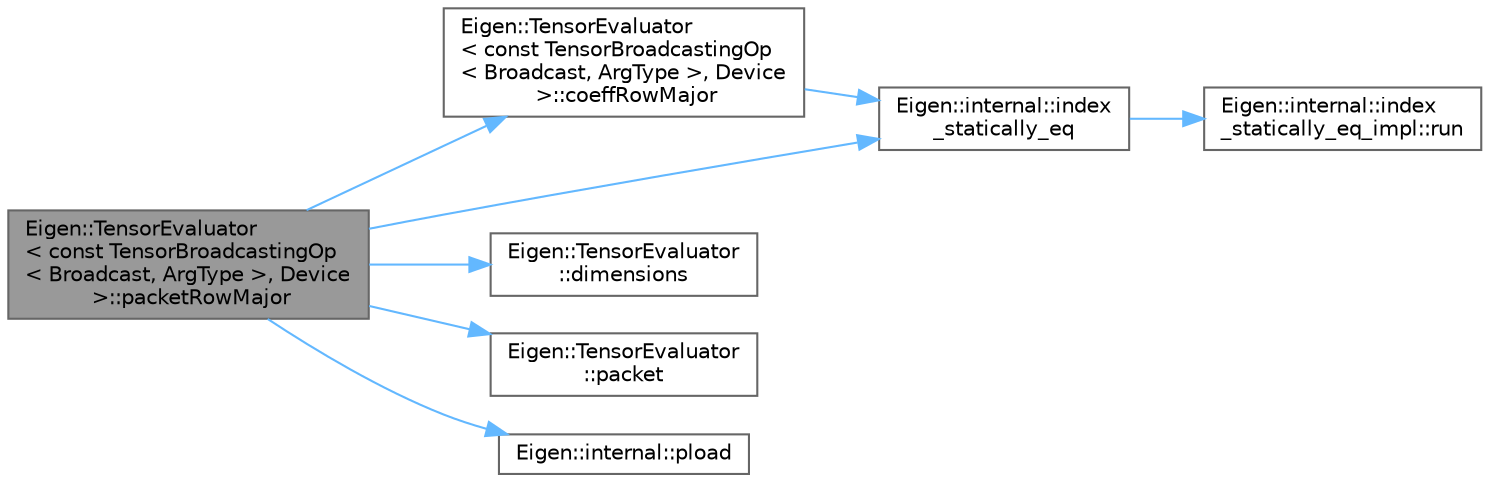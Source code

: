digraph "Eigen::TensorEvaluator&lt; const TensorBroadcastingOp&lt; Broadcast, ArgType &gt;, Device &gt;::packetRowMajor"
{
 // LATEX_PDF_SIZE
  bgcolor="transparent";
  edge [fontname=Helvetica,fontsize=10,labelfontname=Helvetica,labelfontsize=10];
  node [fontname=Helvetica,fontsize=10,shape=box,height=0.2,width=0.4];
  rankdir="LR";
  Node1 [id="Node000001",label="Eigen::TensorEvaluator\l\< const TensorBroadcastingOp\l\< Broadcast, ArgType \>, Device\l \>::packetRowMajor",height=0.2,width=0.4,color="gray40", fillcolor="grey60", style="filled", fontcolor="black",tooltip=" "];
  Node1 -> Node2 [id="edge1_Node000001_Node000002",color="steelblue1",style="solid",tooltip=" "];
  Node2 [id="Node000002",label="Eigen::TensorEvaluator\l\< const TensorBroadcastingOp\l\< Broadcast, ArgType \>, Device\l \>::coeffRowMajor",height=0.2,width=0.4,color="grey40", fillcolor="white", style="filled",URL="$struct_eigen_1_1_tensor_evaluator_3_01const_01_tensor_broadcasting_op_3_01_broadcast_00_01_arg_type_01_4_00_01_device_01_4.html#ac2f414f607e424f9cceae79f478fbf37",tooltip=" "];
  Node2 -> Node3 [id="edge2_Node000002_Node000003",color="steelblue1",style="solid",tooltip=" "];
  Node3 [id="Node000003",label="Eigen::internal::index\l_statically_eq",height=0.2,width=0.4,color="grey40", fillcolor="white", style="filled",URL="$namespace_eigen_1_1internal.html#aa4588bbbd4862fa88c9de674937e44b8",tooltip=" "];
  Node3 -> Node4 [id="edge3_Node000003_Node000004",color="steelblue1",style="solid",tooltip=" "];
  Node4 [id="Node000004",label="Eigen::internal::index\l_statically_eq_impl::run",height=0.2,width=0.4,color="grey40", fillcolor="white", style="filled",URL="$struct_eigen_1_1internal_1_1index__statically__eq__impl.html#ada28184328b202bc35e359ef95689378",tooltip=" "];
  Node1 -> Node5 [id="edge4_Node000001_Node000005",color="steelblue1",style="solid",tooltip=" "];
  Node5 [id="Node000005",label="Eigen::TensorEvaluator\l::dimensions",height=0.2,width=0.4,color="grey40", fillcolor="white", style="filled",URL="$struct_eigen_1_1_tensor_evaluator.html#a4b49b2c40bcb2220fb240083cd1833c6",tooltip=" "];
  Node1 -> Node3 [id="edge5_Node000001_Node000003",color="steelblue1",style="solid",tooltip=" "];
  Node1 -> Node6 [id="edge6_Node000001_Node000006",color="steelblue1",style="solid",tooltip=" "];
  Node6 [id="Node000006",label="Eigen::TensorEvaluator\l::packet",height=0.2,width=0.4,color="grey40", fillcolor="white", style="filled",URL="$struct_eigen_1_1_tensor_evaluator.html#af8ba36b08b6aaabc799d5d86a48dcb9d",tooltip=" "];
  Node1 -> Node7 [id="edge7_Node000001_Node000007",color="steelblue1",style="solid",tooltip=" "];
  Node7 [id="Node000007",label="Eigen::internal::pload",height=0.2,width=0.4,color="grey40", fillcolor="white", style="filled",URL="$namespace_eigen_1_1internal.html#ae25c18feab0271a245176a7a3f2dcd3d",tooltip=" "];
}
